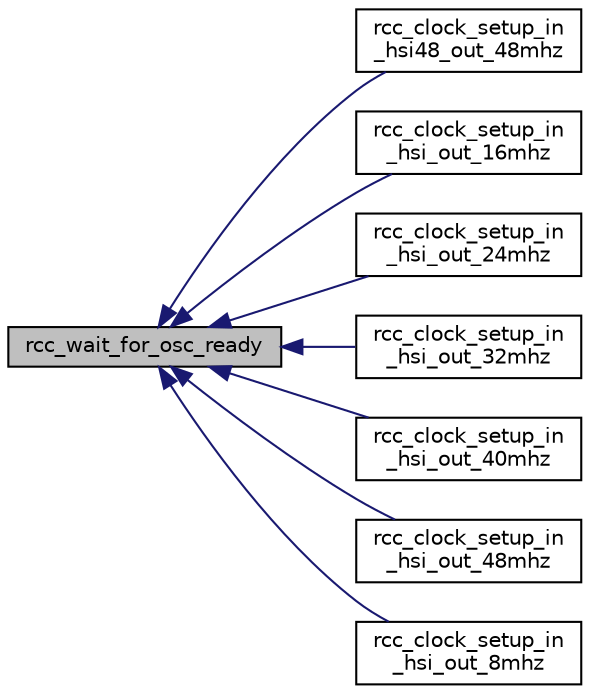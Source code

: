 digraph "rcc_wait_for_osc_ready"
{
  edge [fontname="Helvetica",fontsize="10",labelfontname="Helvetica",labelfontsize="10"];
  node [fontname="Helvetica",fontsize="10",shape=record];
  rankdir="LR";
  Node1 [label="rcc_wait_for_osc_ready",height=0.2,width=0.4,color="black", fillcolor="grey75", style="filled", fontcolor="black"];
  Node1 -> Node2 [dir="back",color="midnightblue",fontsize="10",style="solid",fontname="Helvetica"];
  Node2 [label="rcc_clock_setup_in\l_hsi48_out_48mhz",height=0.2,width=0.4,color="black", fillcolor="white", style="filled",URL="$group__STM32F0xx-rcc-file.html#ga8e517e73aea1b2e06447ed5367915a69"];
  Node1 -> Node3 [dir="back",color="midnightblue",fontsize="10",style="solid",fontname="Helvetica"];
  Node3 [label="rcc_clock_setup_in\l_hsi_out_16mhz",height=0.2,width=0.4,color="black", fillcolor="white", style="filled",URL="$group__STM32F0xx-rcc-file.html#ga996fd36ac939e39eb2a377064620250f"];
  Node1 -> Node4 [dir="back",color="midnightblue",fontsize="10",style="solid",fontname="Helvetica"];
  Node4 [label="rcc_clock_setup_in\l_hsi_out_24mhz",height=0.2,width=0.4,color="black", fillcolor="white", style="filled",URL="$group__STM32F0xx-rcc-file.html#ga63c14a3f3ed2799c6ad21564f97d0e99"];
  Node1 -> Node5 [dir="back",color="midnightblue",fontsize="10",style="solid",fontname="Helvetica"];
  Node5 [label="rcc_clock_setup_in\l_hsi_out_32mhz",height=0.2,width=0.4,color="black", fillcolor="white", style="filled",URL="$group__STM32F0xx-rcc-file.html#ga98c89d075aa469fcaa4c892b8833433f"];
  Node1 -> Node6 [dir="back",color="midnightblue",fontsize="10",style="solid",fontname="Helvetica"];
  Node6 [label="rcc_clock_setup_in\l_hsi_out_40mhz",height=0.2,width=0.4,color="black", fillcolor="white", style="filled",URL="$group__STM32F0xx-rcc-file.html#ga9d5e2b0fc534c6315d5d57db88812113"];
  Node1 -> Node7 [dir="back",color="midnightblue",fontsize="10",style="solid",fontname="Helvetica"];
  Node7 [label="rcc_clock_setup_in\l_hsi_out_48mhz",height=0.2,width=0.4,color="black", fillcolor="white", style="filled",URL="$group__STM32F0xx-rcc-file.html#gadd6354a9a1404b23b5baa00b51b03cc2"];
  Node1 -> Node8 [dir="back",color="midnightblue",fontsize="10",style="solid",fontname="Helvetica"];
  Node8 [label="rcc_clock_setup_in\l_hsi_out_8mhz",height=0.2,width=0.4,color="black", fillcolor="white", style="filled",URL="$group__STM32F0xx-rcc-file.html#gae14769a2ed83d96e2ec9ba22d3e3d62a"];
}
